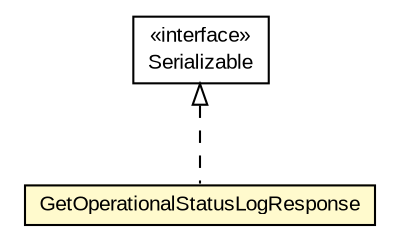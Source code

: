 #!/usr/local/bin/dot
#
# Class diagram 
# Generated by UMLGraph version R5_6-24-gf6e263 (http://www.umlgraph.org/)
#

digraph G {
	edge [fontname="arial",fontsize=10,labelfontname="arial",labelfontsize=10];
	node [fontname="arial",fontsize=10,shape=plaintext];
	nodesep=0.25;
	ranksep=0.5;
	// org.miloss.fgsms.services.interfaces.dataaccessservice.GetOperationalStatusLogResponse
	c568683 [label=<<table title="org.miloss.fgsms.services.interfaces.dataaccessservice.GetOperationalStatusLogResponse" border="0" cellborder="1" cellspacing="0" cellpadding="2" port="p" bgcolor="lemonChiffon" href="./GetOperationalStatusLogResponse.html">
		<tr><td><table border="0" cellspacing="0" cellpadding="1">
<tr><td align="center" balign="center"> GetOperationalStatusLogResponse </td></tr>
		</table></td></tr>
		</table>>, URL="./GetOperationalStatusLogResponse.html", fontname="arial", fontcolor="black", fontsize=10.0];
	//org.miloss.fgsms.services.interfaces.dataaccessservice.GetOperationalStatusLogResponse implements java.io.Serializable
	c569563:p -> c568683:p [dir=back,arrowtail=empty,style=dashed];
	// java.io.Serializable
	c569563 [label=<<table title="java.io.Serializable" border="0" cellborder="1" cellspacing="0" cellpadding="2" port="p" href="http://java.sun.com/j2se/1.4.2/docs/api/java/io/Serializable.html">
		<tr><td><table border="0" cellspacing="0" cellpadding="1">
<tr><td align="center" balign="center"> &#171;interface&#187; </td></tr>
<tr><td align="center" balign="center"> Serializable </td></tr>
		</table></td></tr>
		</table>>, URL="http://java.sun.com/j2se/1.4.2/docs/api/java/io/Serializable.html", fontname="arial", fontcolor="black", fontsize=10.0];
}

